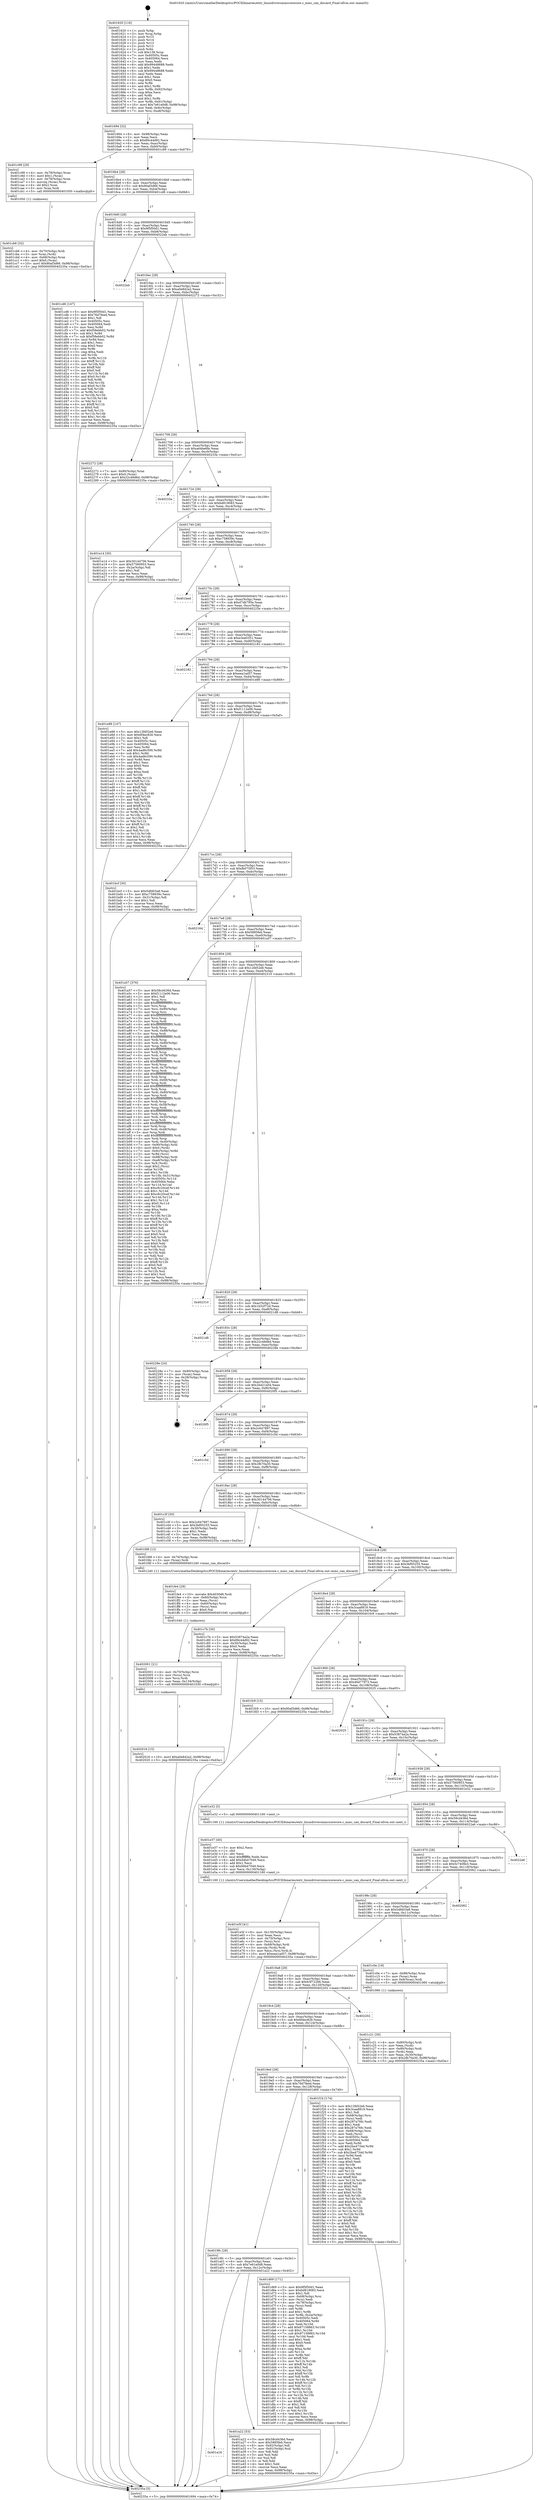 digraph "0x401620" {
  label = "0x401620 (/mnt/c/Users/mathe/Desktop/tcc/POCII/binaries/extr_linuxdriversmmccorecore.c_mmc_can_discard_Final-ollvm.out::main(0))"
  labelloc = "t"
  node[shape=record]

  Entry [label="",width=0.3,height=0.3,shape=circle,fillcolor=black,style=filled]
  "0x401694" [label="{
     0x401694 [32]\l
     | [instrs]\l
     &nbsp;&nbsp;0x401694 \<+6\>: mov -0x98(%rbp),%eax\l
     &nbsp;&nbsp;0x40169a \<+2\>: mov %eax,%ecx\l
     &nbsp;&nbsp;0x40169c \<+6\>: sub $0x89c44d92,%ecx\l
     &nbsp;&nbsp;0x4016a2 \<+6\>: mov %eax,-0xac(%rbp)\l
     &nbsp;&nbsp;0x4016a8 \<+6\>: mov %ecx,-0xb0(%rbp)\l
     &nbsp;&nbsp;0x4016ae \<+6\>: je 0000000000401c99 \<main+0x679\>\l
  }"]
  "0x401c99" [label="{
     0x401c99 [29]\l
     | [instrs]\l
     &nbsp;&nbsp;0x401c99 \<+4\>: mov -0x78(%rbp),%rax\l
     &nbsp;&nbsp;0x401c9d \<+6\>: movl $0x1,(%rax)\l
     &nbsp;&nbsp;0x401ca3 \<+4\>: mov -0x78(%rbp),%rax\l
     &nbsp;&nbsp;0x401ca7 \<+3\>: movslq (%rax),%rax\l
     &nbsp;&nbsp;0x401caa \<+4\>: shl $0x2,%rax\l
     &nbsp;&nbsp;0x401cae \<+3\>: mov %rax,%rdi\l
     &nbsp;&nbsp;0x401cb1 \<+5\>: call 0000000000401050 \<malloc@plt\>\l
     | [calls]\l
     &nbsp;&nbsp;0x401050 \{1\} (unknown)\l
  }"]
  "0x4016b4" [label="{
     0x4016b4 [28]\l
     | [instrs]\l
     &nbsp;&nbsp;0x4016b4 \<+5\>: jmp 00000000004016b9 \<main+0x99\>\l
     &nbsp;&nbsp;0x4016b9 \<+6\>: mov -0xac(%rbp),%eax\l
     &nbsp;&nbsp;0x4016bf \<+5\>: sub $0x90af3d66,%eax\l
     &nbsp;&nbsp;0x4016c4 \<+6\>: mov %eax,-0xb4(%rbp)\l
     &nbsp;&nbsp;0x4016ca \<+6\>: je 0000000000401cd6 \<main+0x6b6\>\l
  }"]
  Exit [label="",width=0.3,height=0.3,shape=circle,fillcolor=black,style=filled,peripheries=2]
  "0x401cd6" [label="{
     0x401cd6 [147]\l
     | [instrs]\l
     &nbsp;&nbsp;0x401cd6 \<+5\>: mov $0x9f5f50d1,%eax\l
     &nbsp;&nbsp;0x401cdb \<+5\>: mov $0x76d7feed,%ecx\l
     &nbsp;&nbsp;0x401ce0 \<+2\>: mov $0x1,%dl\l
     &nbsp;&nbsp;0x401ce2 \<+7\>: mov 0x40505c,%esi\l
     &nbsp;&nbsp;0x401ce9 \<+7\>: mov 0x405064,%edi\l
     &nbsp;&nbsp;0x401cf0 \<+3\>: mov %esi,%r8d\l
     &nbsp;&nbsp;0x401cf3 \<+7\>: add $0xf58ebb02,%r8d\l
     &nbsp;&nbsp;0x401cfa \<+4\>: sub $0x1,%r8d\l
     &nbsp;&nbsp;0x401cfe \<+7\>: sub $0xf58ebb02,%r8d\l
     &nbsp;&nbsp;0x401d05 \<+4\>: imul %r8d,%esi\l
     &nbsp;&nbsp;0x401d09 \<+3\>: and $0x1,%esi\l
     &nbsp;&nbsp;0x401d0c \<+3\>: cmp $0x0,%esi\l
     &nbsp;&nbsp;0x401d0f \<+4\>: sete %r9b\l
     &nbsp;&nbsp;0x401d13 \<+3\>: cmp $0xa,%edi\l
     &nbsp;&nbsp;0x401d16 \<+4\>: setl %r10b\l
     &nbsp;&nbsp;0x401d1a \<+3\>: mov %r9b,%r11b\l
     &nbsp;&nbsp;0x401d1d \<+4\>: xor $0xff,%r11b\l
     &nbsp;&nbsp;0x401d21 \<+3\>: mov %r10b,%bl\l
     &nbsp;&nbsp;0x401d24 \<+3\>: xor $0xff,%bl\l
     &nbsp;&nbsp;0x401d27 \<+3\>: xor $0x0,%dl\l
     &nbsp;&nbsp;0x401d2a \<+3\>: mov %r11b,%r14b\l
     &nbsp;&nbsp;0x401d2d \<+4\>: and $0x0,%r14b\l
     &nbsp;&nbsp;0x401d31 \<+3\>: and %dl,%r9b\l
     &nbsp;&nbsp;0x401d34 \<+3\>: mov %bl,%r15b\l
     &nbsp;&nbsp;0x401d37 \<+4\>: and $0x0,%r15b\l
     &nbsp;&nbsp;0x401d3b \<+3\>: and %dl,%r10b\l
     &nbsp;&nbsp;0x401d3e \<+3\>: or %r9b,%r14b\l
     &nbsp;&nbsp;0x401d41 \<+3\>: or %r10b,%r15b\l
     &nbsp;&nbsp;0x401d44 \<+3\>: xor %r15b,%r14b\l
     &nbsp;&nbsp;0x401d47 \<+3\>: or %bl,%r11b\l
     &nbsp;&nbsp;0x401d4a \<+4\>: xor $0xff,%r11b\l
     &nbsp;&nbsp;0x401d4e \<+3\>: or $0x0,%dl\l
     &nbsp;&nbsp;0x401d51 \<+3\>: and %dl,%r11b\l
     &nbsp;&nbsp;0x401d54 \<+3\>: or %r11b,%r14b\l
     &nbsp;&nbsp;0x401d57 \<+4\>: test $0x1,%r14b\l
     &nbsp;&nbsp;0x401d5b \<+3\>: cmovne %ecx,%eax\l
     &nbsp;&nbsp;0x401d5e \<+6\>: mov %eax,-0x98(%rbp)\l
     &nbsp;&nbsp;0x401d64 \<+5\>: jmp 000000000040235a \<main+0xd3a\>\l
  }"]
  "0x4016d0" [label="{
     0x4016d0 [28]\l
     | [instrs]\l
     &nbsp;&nbsp;0x4016d0 \<+5\>: jmp 00000000004016d5 \<main+0xb5\>\l
     &nbsp;&nbsp;0x4016d5 \<+6\>: mov -0xac(%rbp),%eax\l
     &nbsp;&nbsp;0x4016db \<+5\>: sub $0x9f5f50d1,%eax\l
     &nbsp;&nbsp;0x4016e0 \<+6\>: mov %eax,-0xb8(%rbp)\l
     &nbsp;&nbsp;0x4016e6 \<+6\>: je 00000000004022eb \<main+0xccb\>\l
  }"]
  "0x402016" [label="{
     0x402016 [15]\l
     | [instrs]\l
     &nbsp;&nbsp;0x402016 \<+10\>: movl $0xa0e842a2,-0x98(%rbp)\l
     &nbsp;&nbsp;0x402020 \<+5\>: jmp 000000000040235a \<main+0xd3a\>\l
  }"]
  "0x4022eb" [label="{
     0x4022eb\l
  }", style=dashed]
  "0x4016ec" [label="{
     0x4016ec [28]\l
     | [instrs]\l
     &nbsp;&nbsp;0x4016ec \<+5\>: jmp 00000000004016f1 \<main+0xd1\>\l
     &nbsp;&nbsp;0x4016f1 \<+6\>: mov -0xac(%rbp),%eax\l
     &nbsp;&nbsp;0x4016f7 \<+5\>: sub $0xa0e842a2,%eax\l
     &nbsp;&nbsp;0x4016fc \<+6\>: mov %eax,-0xbc(%rbp)\l
     &nbsp;&nbsp;0x401702 \<+6\>: je 0000000000402272 \<main+0xc52\>\l
  }"]
  "0x402001" [label="{
     0x402001 [21]\l
     | [instrs]\l
     &nbsp;&nbsp;0x402001 \<+4\>: mov -0x70(%rbp),%rcx\l
     &nbsp;&nbsp;0x402005 \<+3\>: mov (%rcx),%rcx\l
     &nbsp;&nbsp;0x402008 \<+3\>: mov %rcx,%rdi\l
     &nbsp;&nbsp;0x40200b \<+6\>: mov %eax,-0x134(%rbp)\l
     &nbsp;&nbsp;0x402011 \<+5\>: call 0000000000401030 \<free@plt\>\l
     | [calls]\l
     &nbsp;&nbsp;0x401030 \{1\} (unknown)\l
  }"]
  "0x402272" [label="{
     0x402272 [28]\l
     | [instrs]\l
     &nbsp;&nbsp;0x402272 \<+7\>: mov -0x90(%rbp),%rax\l
     &nbsp;&nbsp;0x402279 \<+6\>: movl $0x0,(%rax)\l
     &nbsp;&nbsp;0x40227f \<+10\>: movl $0x22c48d6d,-0x98(%rbp)\l
     &nbsp;&nbsp;0x402289 \<+5\>: jmp 000000000040235a \<main+0xd3a\>\l
  }"]
  "0x401708" [label="{
     0x401708 [28]\l
     | [instrs]\l
     &nbsp;&nbsp;0x401708 \<+5\>: jmp 000000000040170d \<main+0xed\>\l
     &nbsp;&nbsp;0x40170d \<+6\>: mov -0xac(%rbp),%eax\l
     &nbsp;&nbsp;0x401713 \<+5\>: sub $0xa64be6fe,%eax\l
     &nbsp;&nbsp;0x401718 \<+6\>: mov %eax,-0xc0(%rbp)\l
     &nbsp;&nbsp;0x40171e \<+6\>: je 000000000040233a \<main+0xd1a\>\l
  }"]
  "0x401fe4" [label="{
     0x401fe4 [29]\l
     | [instrs]\l
     &nbsp;&nbsp;0x401fe4 \<+10\>: movabs $0x4030d6,%rdi\l
     &nbsp;&nbsp;0x401fee \<+4\>: mov -0x60(%rbp),%rcx\l
     &nbsp;&nbsp;0x401ff2 \<+2\>: mov %eax,(%rcx)\l
     &nbsp;&nbsp;0x401ff4 \<+4\>: mov -0x60(%rbp),%rcx\l
     &nbsp;&nbsp;0x401ff8 \<+2\>: mov (%rcx),%esi\l
     &nbsp;&nbsp;0x401ffa \<+2\>: mov $0x0,%al\l
     &nbsp;&nbsp;0x401ffc \<+5\>: call 0000000000401040 \<printf@plt\>\l
     | [calls]\l
     &nbsp;&nbsp;0x401040 \{1\} (unknown)\l
  }"]
  "0x40233a" [label="{
     0x40233a\l
  }", style=dashed]
  "0x401724" [label="{
     0x401724 [28]\l
     | [instrs]\l
     &nbsp;&nbsp;0x401724 \<+5\>: jmp 0000000000401729 \<main+0x109\>\l
     &nbsp;&nbsp;0x401729 \<+6\>: mov -0xac(%rbp),%eax\l
     &nbsp;&nbsp;0x40172f \<+5\>: sub $0xbd819083,%eax\l
     &nbsp;&nbsp;0x401734 \<+6\>: mov %eax,-0xc4(%rbp)\l
     &nbsp;&nbsp;0x40173a \<+6\>: je 0000000000401e14 \<main+0x7f4\>\l
  }"]
  "0x401e5f" [label="{
     0x401e5f [41]\l
     | [instrs]\l
     &nbsp;&nbsp;0x401e5f \<+6\>: mov -0x130(%rbp),%ecx\l
     &nbsp;&nbsp;0x401e65 \<+3\>: imul %eax,%ecx\l
     &nbsp;&nbsp;0x401e68 \<+4\>: mov -0x70(%rbp),%rsi\l
     &nbsp;&nbsp;0x401e6c \<+3\>: mov (%rsi),%rsi\l
     &nbsp;&nbsp;0x401e6f \<+4\>: mov -0x68(%rbp),%rdi\l
     &nbsp;&nbsp;0x401e73 \<+3\>: movslq (%rdi),%rdi\l
     &nbsp;&nbsp;0x401e76 \<+3\>: mov %ecx,(%rsi,%rdi,4)\l
     &nbsp;&nbsp;0x401e79 \<+10\>: movl $0xeea1ad57,-0x98(%rbp)\l
     &nbsp;&nbsp;0x401e83 \<+5\>: jmp 000000000040235a \<main+0xd3a\>\l
  }"]
  "0x401e14" [label="{
     0x401e14 [30]\l
     | [instrs]\l
     &nbsp;&nbsp;0x401e14 \<+5\>: mov $0x30144706,%eax\l
     &nbsp;&nbsp;0x401e19 \<+5\>: mov $0x57560953,%ecx\l
     &nbsp;&nbsp;0x401e1e \<+3\>: mov -0x2a(%rbp),%dl\l
     &nbsp;&nbsp;0x401e21 \<+3\>: test $0x1,%dl\l
     &nbsp;&nbsp;0x401e24 \<+3\>: cmovne %ecx,%eax\l
     &nbsp;&nbsp;0x401e27 \<+6\>: mov %eax,-0x98(%rbp)\l
     &nbsp;&nbsp;0x401e2d \<+5\>: jmp 000000000040235a \<main+0xd3a\>\l
  }"]
  "0x401740" [label="{
     0x401740 [28]\l
     | [instrs]\l
     &nbsp;&nbsp;0x401740 \<+5\>: jmp 0000000000401745 \<main+0x125\>\l
     &nbsp;&nbsp;0x401745 \<+6\>: mov -0xac(%rbp),%eax\l
     &nbsp;&nbsp;0x40174b \<+5\>: sub $0xc758939c,%eax\l
     &nbsp;&nbsp;0x401750 \<+6\>: mov %eax,-0xc8(%rbp)\l
     &nbsp;&nbsp;0x401756 \<+6\>: je 0000000000401bed \<main+0x5cd\>\l
  }"]
  "0x401e37" [label="{
     0x401e37 [40]\l
     | [instrs]\l
     &nbsp;&nbsp;0x401e37 \<+5\>: mov $0x2,%ecx\l
     &nbsp;&nbsp;0x401e3c \<+1\>: cltd\l
     &nbsp;&nbsp;0x401e3d \<+2\>: idiv %ecx\l
     &nbsp;&nbsp;0x401e3f \<+6\>: imul $0xfffffffe,%edx,%ecx\l
     &nbsp;&nbsp;0x401e45 \<+6\>: add $0x94b47049,%ecx\l
     &nbsp;&nbsp;0x401e4b \<+3\>: add $0x1,%ecx\l
     &nbsp;&nbsp;0x401e4e \<+6\>: sub $0x94b47049,%ecx\l
     &nbsp;&nbsp;0x401e54 \<+6\>: mov %ecx,-0x130(%rbp)\l
     &nbsp;&nbsp;0x401e5a \<+5\>: call 0000000000401160 \<next_i\>\l
     | [calls]\l
     &nbsp;&nbsp;0x401160 \{1\} (/mnt/c/Users/mathe/Desktop/tcc/POCII/binaries/extr_linuxdriversmmccorecore.c_mmc_can_discard_Final-ollvm.out::next_i)\l
  }"]
  "0x401bed" [label="{
     0x401bed\l
  }", style=dashed]
  "0x40175c" [label="{
     0x40175c [28]\l
     | [instrs]\l
     &nbsp;&nbsp;0x40175c \<+5\>: jmp 0000000000401761 \<main+0x141\>\l
     &nbsp;&nbsp;0x401761 \<+6\>: mov -0xac(%rbp),%eax\l
     &nbsp;&nbsp;0x401767 \<+5\>: sub $0xd7db795e,%eax\l
     &nbsp;&nbsp;0x40176c \<+6\>: mov %eax,-0xcc(%rbp)\l
     &nbsp;&nbsp;0x401772 \<+6\>: je 000000000040225e \<main+0xc3e\>\l
  }"]
  "0x401cb6" [label="{
     0x401cb6 [32]\l
     | [instrs]\l
     &nbsp;&nbsp;0x401cb6 \<+4\>: mov -0x70(%rbp),%rdi\l
     &nbsp;&nbsp;0x401cba \<+3\>: mov %rax,(%rdi)\l
     &nbsp;&nbsp;0x401cbd \<+4\>: mov -0x68(%rbp),%rax\l
     &nbsp;&nbsp;0x401cc1 \<+6\>: movl $0x0,(%rax)\l
     &nbsp;&nbsp;0x401cc7 \<+10\>: movl $0x90af3d66,-0x98(%rbp)\l
     &nbsp;&nbsp;0x401cd1 \<+5\>: jmp 000000000040235a \<main+0xd3a\>\l
  }"]
  "0x40225e" [label="{
     0x40225e\l
  }", style=dashed]
  "0x401778" [label="{
     0x401778 [28]\l
     | [instrs]\l
     &nbsp;&nbsp;0x401778 \<+5\>: jmp 000000000040177d \<main+0x15d\>\l
     &nbsp;&nbsp;0x40177d \<+6\>: mov -0xac(%rbp),%eax\l
     &nbsp;&nbsp;0x401783 \<+5\>: sub $0xe3ee0351,%eax\l
     &nbsp;&nbsp;0x401788 \<+6\>: mov %eax,-0xd0(%rbp)\l
     &nbsp;&nbsp;0x40178e \<+6\>: je 0000000000402182 \<main+0xb62\>\l
  }"]
  "0x401c21" [label="{
     0x401c21 [30]\l
     | [instrs]\l
     &nbsp;&nbsp;0x401c21 \<+4\>: mov -0x80(%rbp),%rdi\l
     &nbsp;&nbsp;0x401c25 \<+2\>: mov %eax,(%rdi)\l
     &nbsp;&nbsp;0x401c27 \<+4\>: mov -0x80(%rbp),%rdi\l
     &nbsp;&nbsp;0x401c2b \<+2\>: mov (%rdi),%eax\l
     &nbsp;&nbsp;0x401c2d \<+3\>: mov %eax,-0x30(%rbp)\l
     &nbsp;&nbsp;0x401c30 \<+10\>: movl $0x2fb70a30,-0x98(%rbp)\l
     &nbsp;&nbsp;0x401c3a \<+5\>: jmp 000000000040235a \<main+0xd3a\>\l
  }"]
  "0x402182" [label="{
     0x402182\l
  }", style=dashed]
  "0x401794" [label="{
     0x401794 [28]\l
     | [instrs]\l
     &nbsp;&nbsp;0x401794 \<+5\>: jmp 0000000000401799 \<main+0x179\>\l
     &nbsp;&nbsp;0x401799 \<+6\>: mov -0xac(%rbp),%eax\l
     &nbsp;&nbsp;0x40179f \<+5\>: sub $0xeea1ad57,%eax\l
     &nbsp;&nbsp;0x4017a4 \<+6\>: mov %eax,-0xd4(%rbp)\l
     &nbsp;&nbsp;0x4017aa \<+6\>: je 0000000000401e88 \<main+0x868\>\l
  }"]
  "0x401620" [label="{
     0x401620 [116]\l
     | [instrs]\l
     &nbsp;&nbsp;0x401620 \<+1\>: push %rbp\l
     &nbsp;&nbsp;0x401621 \<+3\>: mov %rsp,%rbp\l
     &nbsp;&nbsp;0x401624 \<+2\>: push %r15\l
     &nbsp;&nbsp;0x401626 \<+2\>: push %r14\l
     &nbsp;&nbsp;0x401628 \<+2\>: push %r13\l
     &nbsp;&nbsp;0x40162a \<+2\>: push %r12\l
     &nbsp;&nbsp;0x40162c \<+1\>: push %rbx\l
     &nbsp;&nbsp;0x40162d \<+7\>: sub $0x138,%rsp\l
     &nbsp;&nbsp;0x401634 \<+7\>: mov 0x40505c,%eax\l
     &nbsp;&nbsp;0x40163b \<+7\>: mov 0x405064,%ecx\l
     &nbsp;&nbsp;0x401642 \<+2\>: mov %eax,%edx\l
     &nbsp;&nbsp;0x401644 \<+6\>: add $0x99448688,%edx\l
     &nbsp;&nbsp;0x40164a \<+3\>: sub $0x1,%edx\l
     &nbsp;&nbsp;0x40164d \<+6\>: sub $0x99448688,%edx\l
     &nbsp;&nbsp;0x401653 \<+3\>: imul %edx,%eax\l
     &nbsp;&nbsp;0x401656 \<+3\>: and $0x1,%eax\l
     &nbsp;&nbsp;0x401659 \<+3\>: cmp $0x0,%eax\l
     &nbsp;&nbsp;0x40165c \<+4\>: sete %r8b\l
     &nbsp;&nbsp;0x401660 \<+4\>: and $0x1,%r8b\l
     &nbsp;&nbsp;0x401664 \<+7\>: mov %r8b,-0x92(%rbp)\l
     &nbsp;&nbsp;0x40166b \<+3\>: cmp $0xa,%ecx\l
     &nbsp;&nbsp;0x40166e \<+4\>: setl %r8b\l
     &nbsp;&nbsp;0x401672 \<+4\>: and $0x1,%r8b\l
     &nbsp;&nbsp;0x401676 \<+7\>: mov %r8b,-0x91(%rbp)\l
     &nbsp;&nbsp;0x40167d \<+10\>: movl $0x7e61e0d8,-0x98(%rbp)\l
     &nbsp;&nbsp;0x401687 \<+6\>: mov %edi,-0x9c(%rbp)\l
     &nbsp;&nbsp;0x40168d \<+7\>: mov %rsi,-0xa8(%rbp)\l
  }"]
  "0x401e88" [label="{
     0x401e88 [147]\l
     | [instrs]\l
     &nbsp;&nbsp;0x401e88 \<+5\>: mov $0x12fd52e6,%eax\l
     &nbsp;&nbsp;0x401e8d \<+5\>: mov $0x6f4ec826,%ecx\l
     &nbsp;&nbsp;0x401e92 \<+2\>: mov $0x1,%dl\l
     &nbsp;&nbsp;0x401e94 \<+7\>: mov 0x40505c,%esi\l
     &nbsp;&nbsp;0x401e9b \<+7\>: mov 0x405064,%edi\l
     &nbsp;&nbsp;0x401ea2 \<+3\>: mov %esi,%r8d\l
     &nbsp;&nbsp;0x401ea5 \<+7\>: add $0x4ad6c590,%r8d\l
     &nbsp;&nbsp;0x401eac \<+4\>: sub $0x1,%r8d\l
     &nbsp;&nbsp;0x401eb0 \<+7\>: sub $0x4ad6c590,%r8d\l
     &nbsp;&nbsp;0x401eb7 \<+4\>: imul %r8d,%esi\l
     &nbsp;&nbsp;0x401ebb \<+3\>: and $0x1,%esi\l
     &nbsp;&nbsp;0x401ebe \<+3\>: cmp $0x0,%esi\l
     &nbsp;&nbsp;0x401ec1 \<+4\>: sete %r9b\l
     &nbsp;&nbsp;0x401ec5 \<+3\>: cmp $0xa,%edi\l
     &nbsp;&nbsp;0x401ec8 \<+4\>: setl %r10b\l
     &nbsp;&nbsp;0x401ecc \<+3\>: mov %r9b,%r11b\l
     &nbsp;&nbsp;0x401ecf \<+4\>: xor $0xff,%r11b\l
     &nbsp;&nbsp;0x401ed3 \<+3\>: mov %r10b,%bl\l
     &nbsp;&nbsp;0x401ed6 \<+3\>: xor $0xff,%bl\l
     &nbsp;&nbsp;0x401ed9 \<+3\>: xor $0x1,%dl\l
     &nbsp;&nbsp;0x401edc \<+3\>: mov %r11b,%r14b\l
     &nbsp;&nbsp;0x401edf \<+4\>: and $0xff,%r14b\l
     &nbsp;&nbsp;0x401ee3 \<+3\>: and %dl,%r9b\l
     &nbsp;&nbsp;0x401ee6 \<+3\>: mov %bl,%r15b\l
     &nbsp;&nbsp;0x401ee9 \<+4\>: and $0xff,%r15b\l
     &nbsp;&nbsp;0x401eed \<+3\>: and %dl,%r10b\l
     &nbsp;&nbsp;0x401ef0 \<+3\>: or %r9b,%r14b\l
     &nbsp;&nbsp;0x401ef3 \<+3\>: or %r10b,%r15b\l
     &nbsp;&nbsp;0x401ef6 \<+3\>: xor %r15b,%r14b\l
     &nbsp;&nbsp;0x401ef9 \<+3\>: or %bl,%r11b\l
     &nbsp;&nbsp;0x401efc \<+4\>: xor $0xff,%r11b\l
     &nbsp;&nbsp;0x401f00 \<+3\>: or $0x1,%dl\l
     &nbsp;&nbsp;0x401f03 \<+3\>: and %dl,%r11b\l
     &nbsp;&nbsp;0x401f06 \<+3\>: or %r11b,%r14b\l
     &nbsp;&nbsp;0x401f09 \<+4\>: test $0x1,%r14b\l
     &nbsp;&nbsp;0x401f0d \<+3\>: cmovne %ecx,%eax\l
     &nbsp;&nbsp;0x401f10 \<+6\>: mov %eax,-0x98(%rbp)\l
     &nbsp;&nbsp;0x401f16 \<+5\>: jmp 000000000040235a \<main+0xd3a\>\l
  }"]
  "0x4017b0" [label="{
     0x4017b0 [28]\l
     | [instrs]\l
     &nbsp;&nbsp;0x4017b0 \<+5\>: jmp 00000000004017b5 \<main+0x195\>\l
     &nbsp;&nbsp;0x4017b5 \<+6\>: mov -0xac(%rbp),%eax\l
     &nbsp;&nbsp;0x4017bb \<+5\>: sub $0xf1112e06,%eax\l
     &nbsp;&nbsp;0x4017c0 \<+6\>: mov %eax,-0xd8(%rbp)\l
     &nbsp;&nbsp;0x4017c6 \<+6\>: je 0000000000401bcf \<main+0x5af\>\l
  }"]
  "0x40235a" [label="{
     0x40235a [5]\l
     | [instrs]\l
     &nbsp;&nbsp;0x40235a \<+5\>: jmp 0000000000401694 \<main+0x74\>\l
  }"]
  "0x401bcf" [label="{
     0x401bcf [30]\l
     | [instrs]\l
     &nbsp;&nbsp;0x401bcf \<+5\>: mov $0x5dfd03a8,%eax\l
     &nbsp;&nbsp;0x401bd4 \<+5\>: mov $0xc758939c,%ecx\l
     &nbsp;&nbsp;0x401bd9 \<+3\>: mov -0x31(%rbp),%dl\l
     &nbsp;&nbsp;0x401bdc \<+3\>: test $0x1,%dl\l
     &nbsp;&nbsp;0x401bdf \<+3\>: cmovne %ecx,%eax\l
     &nbsp;&nbsp;0x401be2 \<+6\>: mov %eax,-0x98(%rbp)\l
     &nbsp;&nbsp;0x401be8 \<+5\>: jmp 000000000040235a \<main+0xd3a\>\l
  }"]
  "0x4017cc" [label="{
     0x4017cc [28]\l
     | [instrs]\l
     &nbsp;&nbsp;0x4017cc \<+5\>: jmp 00000000004017d1 \<main+0x1b1\>\l
     &nbsp;&nbsp;0x4017d1 \<+6\>: mov -0xac(%rbp),%eax\l
     &nbsp;&nbsp;0x4017d7 \<+5\>: sub $0xfb075f53,%eax\l
     &nbsp;&nbsp;0x4017dc \<+6\>: mov %eax,-0xdc(%rbp)\l
     &nbsp;&nbsp;0x4017e2 \<+6\>: je 0000000000402164 \<main+0xb44\>\l
  }"]
  "0x401a18" [label="{
     0x401a18\l
  }", style=dashed]
  "0x402164" [label="{
     0x402164\l
  }", style=dashed]
  "0x4017e8" [label="{
     0x4017e8 [28]\l
     | [instrs]\l
     &nbsp;&nbsp;0x4017e8 \<+5\>: jmp 00000000004017ed \<main+0x1cd\>\l
     &nbsp;&nbsp;0x4017ed \<+6\>: mov -0xac(%rbp),%eax\l
     &nbsp;&nbsp;0x4017f3 \<+5\>: sub $0x5885feb,%eax\l
     &nbsp;&nbsp;0x4017f8 \<+6\>: mov %eax,-0xe0(%rbp)\l
     &nbsp;&nbsp;0x4017fe \<+6\>: je 0000000000401a57 \<main+0x437\>\l
  }"]
  "0x401a22" [label="{
     0x401a22 [53]\l
     | [instrs]\l
     &nbsp;&nbsp;0x401a22 \<+5\>: mov $0x58cd436d,%eax\l
     &nbsp;&nbsp;0x401a27 \<+5\>: mov $0x5885feb,%ecx\l
     &nbsp;&nbsp;0x401a2c \<+6\>: mov -0x92(%rbp),%dl\l
     &nbsp;&nbsp;0x401a32 \<+7\>: mov -0x91(%rbp),%sil\l
     &nbsp;&nbsp;0x401a39 \<+3\>: mov %dl,%dil\l
     &nbsp;&nbsp;0x401a3c \<+3\>: and %sil,%dil\l
     &nbsp;&nbsp;0x401a3f \<+3\>: xor %sil,%dl\l
     &nbsp;&nbsp;0x401a42 \<+3\>: or %dl,%dil\l
     &nbsp;&nbsp;0x401a45 \<+4\>: test $0x1,%dil\l
     &nbsp;&nbsp;0x401a49 \<+3\>: cmovne %ecx,%eax\l
     &nbsp;&nbsp;0x401a4c \<+6\>: mov %eax,-0x98(%rbp)\l
     &nbsp;&nbsp;0x401a52 \<+5\>: jmp 000000000040235a \<main+0xd3a\>\l
  }"]
  "0x401a57" [label="{
     0x401a57 [376]\l
     | [instrs]\l
     &nbsp;&nbsp;0x401a57 \<+5\>: mov $0x58cd436d,%eax\l
     &nbsp;&nbsp;0x401a5c \<+5\>: mov $0xf1112e06,%ecx\l
     &nbsp;&nbsp;0x401a61 \<+2\>: mov $0x1,%dl\l
     &nbsp;&nbsp;0x401a63 \<+3\>: mov %rsp,%rsi\l
     &nbsp;&nbsp;0x401a66 \<+4\>: add $0xfffffffffffffff0,%rsi\l
     &nbsp;&nbsp;0x401a6a \<+3\>: mov %rsi,%rsp\l
     &nbsp;&nbsp;0x401a6d \<+7\>: mov %rsi,-0x90(%rbp)\l
     &nbsp;&nbsp;0x401a74 \<+3\>: mov %rsp,%rsi\l
     &nbsp;&nbsp;0x401a77 \<+4\>: add $0xfffffffffffffff0,%rsi\l
     &nbsp;&nbsp;0x401a7b \<+3\>: mov %rsi,%rsp\l
     &nbsp;&nbsp;0x401a7e \<+3\>: mov %rsp,%rdi\l
     &nbsp;&nbsp;0x401a81 \<+4\>: add $0xfffffffffffffff0,%rdi\l
     &nbsp;&nbsp;0x401a85 \<+3\>: mov %rdi,%rsp\l
     &nbsp;&nbsp;0x401a88 \<+7\>: mov %rdi,-0x88(%rbp)\l
     &nbsp;&nbsp;0x401a8f \<+3\>: mov %rsp,%rdi\l
     &nbsp;&nbsp;0x401a92 \<+4\>: add $0xfffffffffffffff0,%rdi\l
     &nbsp;&nbsp;0x401a96 \<+3\>: mov %rdi,%rsp\l
     &nbsp;&nbsp;0x401a99 \<+4\>: mov %rdi,-0x80(%rbp)\l
     &nbsp;&nbsp;0x401a9d \<+3\>: mov %rsp,%rdi\l
     &nbsp;&nbsp;0x401aa0 \<+4\>: add $0xfffffffffffffff0,%rdi\l
     &nbsp;&nbsp;0x401aa4 \<+3\>: mov %rdi,%rsp\l
     &nbsp;&nbsp;0x401aa7 \<+4\>: mov %rdi,-0x78(%rbp)\l
     &nbsp;&nbsp;0x401aab \<+3\>: mov %rsp,%rdi\l
     &nbsp;&nbsp;0x401aae \<+4\>: add $0xfffffffffffffff0,%rdi\l
     &nbsp;&nbsp;0x401ab2 \<+3\>: mov %rdi,%rsp\l
     &nbsp;&nbsp;0x401ab5 \<+4\>: mov %rdi,-0x70(%rbp)\l
     &nbsp;&nbsp;0x401ab9 \<+3\>: mov %rsp,%rdi\l
     &nbsp;&nbsp;0x401abc \<+4\>: add $0xfffffffffffffff0,%rdi\l
     &nbsp;&nbsp;0x401ac0 \<+3\>: mov %rdi,%rsp\l
     &nbsp;&nbsp;0x401ac3 \<+4\>: mov %rdi,-0x68(%rbp)\l
     &nbsp;&nbsp;0x401ac7 \<+3\>: mov %rsp,%rdi\l
     &nbsp;&nbsp;0x401aca \<+4\>: add $0xfffffffffffffff0,%rdi\l
     &nbsp;&nbsp;0x401ace \<+3\>: mov %rdi,%rsp\l
     &nbsp;&nbsp;0x401ad1 \<+4\>: mov %rdi,-0x60(%rbp)\l
     &nbsp;&nbsp;0x401ad5 \<+3\>: mov %rsp,%rdi\l
     &nbsp;&nbsp;0x401ad8 \<+4\>: add $0xfffffffffffffff0,%rdi\l
     &nbsp;&nbsp;0x401adc \<+3\>: mov %rdi,%rsp\l
     &nbsp;&nbsp;0x401adf \<+4\>: mov %rdi,-0x58(%rbp)\l
     &nbsp;&nbsp;0x401ae3 \<+3\>: mov %rsp,%rdi\l
     &nbsp;&nbsp;0x401ae6 \<+4\>: add $0xfffffffffffffff0,%rdi\l
     &nbsp;&nbsp;0x401aea \<+3\>: mov %rdi,%rsp\l
     &nbsp;&nbsp;0x401aed \<+4\>: mov %rdi,-0x50(%rbp)\l
     &nbsp;&nbsp;0x401af1 \<+3\>: mov %rsp,%rdi\l
     &nbsp;&nbsp;0x401af4 \<+4\>: add $0xfffffffffffffff0,%rdi\l
     &nbsp;&nbsp;0x401af8 \<+3\>: mov %rdi,%rsp\l
     &nbsp;&nbsp;0x401afb \<+4\>: mov %rdi,-0x48(%rbp)\l
     &nbsp;&nbsp;0x401aff \<+3\>: mov %rsp,%rdi\l
     &nbsp;&nbsp;0x401b02 \<+4\>: add $0xfffffffffffffff0,%rdi\l
     &nbsp;&nbsp;0x401b06 \<+3\>: mov %rdi,%rsp\l
     &nbsp;&nbsp;0x401b09 \<+4\>: mov %rdi,-0x40(%rbp)\l
     &nbsp;&nbsp;0x401b0d \<+7\>: mov -0x90(%rbp),%rdi\l
     &nbsp;&nbsp;0x401b14 \<+6\>: movl $0x0,(%rdi)\l
     &nbsp;&nbsp;0x401b1a \<+7\>: mov -0x9c(%rbp),%r8d\l
     &nbsp;&nbsp;0x401b21 \<+3\>: mov %r8d,(%rsi)\l
     &nbsp;&nbsp;0x401b24 \<+7\>: mov -0x88(%rbp),%rdi\l
     &nbsp;&nbsp;0x401b2b \<+7\>: mov -0xa8(%rbp),%r9\l
     &nbsp;&nbsp;0x401b32 \<+3\>: mov %r9,(%rdi)\l
     &nbsp;&nbsp;0x401b35 \<+3\>: cmpl $0x2,(%rsi)\l
     &nbsp;&nbsp;0x401b38 \<+4\>: setne %r10b\l
     &nbsp;&nbsp;0x401b3c \<+4\>: and $0x1,%r10b\l
     &nbsp;&nbsp;0x401b40 \<+4\>: mov %r10b,-0x31(%rbp)\l
     &nbsp;&nbsp;0x401b44 \<+8\>: mov 0x40505c,%r11d\l
     &nbsp;&nbsp;0x401b4c \<+7\>: mov 0x405064,%ebx\l
     &nbsp;&nbsp;0x401b53 \<+3\>: mov %r11d,%r14d\l
     &nbsp;&nbsp;0x401b56 \<+7\>: sub $0xc6c20cef,%r14d\l
     &nbsp;&nbsp;0x401b5d \<+4\>: sub $0x1,%r14d\l
     &nbsp;&nbsp;0x401b61 \<+7\>: add $0xc6c20cef,%r14d\l
     &nbsp;&nbsp;0x401b68 \<+4\>: imul %r14d,%r11d\l
     &nbsp;&nbsp;0x401b6c \<+4\>: and $0x1,%r11d\l
     &nbsp;&nbsp;0x401b70 \<+4\>: cmp $0x0,%r11d\l
     &nbsp;&nbsp;0x401b74 \<+4\>: sete %r10b\l
     &nbsp;&nbsp;0x401b78 \<+3\>: cmp $0xa,%ebx\l
     &nbsp;&nbsp;0x401b7b \<+4\>: setl %r15b\l
     &nbsp;&nbsp;0x401b7f \<+3\>: mov %r10b,%r12b\l
     &nbsp;&nbsp;0x401b82 \<+4\>: xor $0xff,%r12b\l
     &nbsp;&nbsp;0x401b86 \<+3\>: mov %r15b,%r13b\l
     &nbsp;&nbsp;0x401b89 \<+4\>: xor $0xff,%r13b\l
     &nbsp;&nbsp;0x401b8d \<+3\>: xor $0x0,%dl\l
     &nbsp;&nbsp;0x401b90 \<+3\>: mov %r12b,%sil\l
     &nbsp;&nbsp;0x401b93 \<+4\>: and $0x0,%sil\l
     &nbsp;&nbsp;0x401b97 \<+3\>: and %dl,%r10b\l
     &nbsp;&nbsp;0x401b9a \<+3\>: mov %r13b,%dil\l
     &nbsp;&nbsp;0x401b9d \<+4\>: and $0x0,%dil\l
     &nbsp;&nbsp;0x401ba1 \<+3\>: and %dl,%r15b\l
     &nbsp;&nbsp;0x401ba4 \<+3\>: or %r10b,%sil\l
     &nbsp;&nbsp;0x401ba7 \<+3\>: or %r15b,%dil\l
     &nbsp;&nbsp;0x401baa \<+3\>: xor %dil,%sil\l
     &nbsp;&nbsp;0x401bad \<+3\>: or %r13b,%r12b\l
     &nbsp;&nbsp;0x401bb0 \<+4\>: xor $0xff,%r12b\l
     &nbsp;&nbsp;0x401bb4 \<+3\>: or $0x0,%dl\l
     &nbsp;&nbsp;0x401bb7 \<+3\>: and %dl,%r12b\l
     &nbsp;&nbsp;0x401bba \<+3\>: or %r12b,%sil\l
     &nbsp;&nbsp;0x401bbd \<+4\>: test $0x1,%sil\l
     &nbsp;&nbsp;0x401bc1 \<+3\>: cmovne %ecx,%eax\l
     &nbsp;&nbsp;0x401bc4 \<+6\>: mov %eax,-0x98(%rbp)\l
     &nbsp;&nbsp;0x401bca \<+5\>: jmp 000000000040235a \<main+0xd3a\>\l
  }"]
  "0x401804" [label="{
     0x401804 [28]\l
     | [instrs]\l
     &nbsp;&nbsp;0x401804 \<+5\>: jmp 0000000000401809 \<main+0x1e9\>\l
     &nbsp;&nbsp;0x401809 \<+6\>: mov -0xac(%rbp),%eax\l
     &nbsp;&nbsp;0x40180f \<+5\>: sub $0x12fd52e6,%eax\l
     &nbsp;&nbsp;0x401814 \<+6\>: mov %eax,-0xe4(%rbp)\l
     &nbsp;&nbsp;0x40181a \<+6\>: je 0000000000402310 \<main+0xcf0\>\l
  }"]
  "0x4019fc" [label="{
     0x4019fc [28]\l
     | [instrs]\l
     &nbsp;&nbsp;0x4019fc \<+5\>: jmp 0000000000401a01 \<main+0x3e1\>\l
     &nbsp;&nbsp;0x401a01 \<+6\>: mov -0xac(%rbp),%eax\l
     &nbsp;&nbsp;0x401a07 \<+5\>: sub $0x7e61e0d8,%eax\l
     &nbsp;&nbsp;0x401a0c \<+6\>: mov %eax,-0x12c(%rbp)\l
     &nbsp;&nbsp;0x401a12 \<+6\>: je 0000000000401a22 \<main+0x402\>\l
  }"]
  "0x402310" [label="{
     0x402310\l
  }", style=dashed]
  "0x401820" [label="{
     0x401820 [28]\l
     | [instrs]\l
     &nbsp;&nbsp;0x401820 \<+5\>: jmp 0000000000401825 \<main+0x205\>\l
     &nbsp;&nbsp;0x401825 \<+6\>: mov -0xac(%rbp),%eax\l
     &nbsp;&nbsp;0x40182b \<+5\>: sub $0x1b52f72d,%eax\l
     &nbsp;&nbsp;0x401830 \<+6\>: mov %eax,-0xe8(%rbp)\l
     &nbsp;&nbsp;0x401836 \<+6\>: je 00000000004021d8 \<main+0xbb8\>\l
  }"]
  "0x401d69" [label="{
     0x401d69 [171]\l
     | [instrs]\l
     &nbsp;&nbsp;0x401d69 \<+5\>: mov $0x9f5f50d1,%eax\l
     &nbsp;&nbsp;0x401d6e \<+5\>: mov $0xbd819083,%ecx\l
     &nbsp;&nbsp;0x401d73 \<+2\>: mov $0x1,%dl\l
     &nbsp;&nbsp;0x401d75 \<+4\>: mov -0x68(%rbp),%rsi\l
     &nbsp;&nbsp;0x401d79 \<+2\>: mov (%rsi),%edi\l
     &nbsp;&nbsp;0x401d7b \<+4\>: mov -0x78(%rbp),%rsi\l
     &nbsp;&nbsp;0x401d7f \<+2\>: cmp (%rsi),%edi\l
     &nbsp;&nbsp;0x401d81 \<+4\>: setl %r8b\l
     &nbsp;&nbsp;0x401d85 \<+4\>: and $0x1,%r8b\l
     &nbsp;&nbsp;0x401d89 \<+4\>: mov %r8b,-0x2a(%rbp)\l
     &nbsp;&nbsp;0x401d8d \<+7\>: mov 0x40505c,%edi\l
     &nbsp;&nbsp;0x401d94 \<+8\>: mov 0x405064,%r9d\l
     &nbsp;&nbsp;0x401d9c \<+3\>: mov %edi,%r10d\l
     &nbsp;&nbsp;0x401d9f \<+7\>: add $0x87158863,%r10d\l
     &nbsp;&nbsp;0x401da6 \<+4\>: sub $0x1,%r10d\l
     &nbsp;&nbsp;0x401daa \<+7\>: sub $0x87158863,%r10d\l
     &nbsp;&nbsp;0x401db1 \<+4\>: imul %r10d,%edi\l
     &nbsp;&nbsp;0x401db5 \<+3\>: and $0x1,%edi\l
     &nbsp;&nbsp;0x401db8 \<+3\>: cmp $0x0,%edi\l
     &nbsp;&nbsp;0x401dbb \<+4\>: sete %r8b\l
     &nbsp;&nbsp;0x401dbf \<+4\>: cmp $0xa,%r9d\l
     &nbsp;&nbsp;0x401dc3 \<+4\>: setl %r11b\l
     &nbsp;&nbsp;0x401dc7 \<+3\>: mov %r8b,%bl\l
     &nbsp;&nbsp;0x401dca \<+3\>: xor $0xff,%bl\l
     &nbsp;&nbsp;0x401dcd \<+3\>: mov %r11b,%r14b\l
     &nbsp;&nbsp;0x401dd0 \<+4\>: xor $0xff,%r14b\l
     &nbsp;&nbsp;0x401dd4 \<+3\>: xor $0x1,%dl\l
     &nbsp;&nbsp;0x401dd7 \<+3\>: mov %bl,%r15b\l
     &nbsp;&nbsp;0x401dda \<+4\>: and $0xff,%r15b\l
     &nbsp;&nbsp;0x401dde \<+3\>: and %dl,%r8b\l
     &nbsp;&nbsp;0x401de1 \<+3\>: mov %r14b,%r12b\l
     &nbsp;&nbsp;0x401de4 \<+4\>: and $0xff,%r12b\l
     &nbsp;&nbsp;0x401de8 \<+3\>: and %dl,%r11b\l
     &nbsp;&nbsp;0x401deb \<+3\>: or %r8b,%r15b\l
     &nbsp;&nbsp;0x401dee \<+3\>: or %r11b,%r12b\l
     &nbsp;&nbsp;0x401df1 \<+3\>: xor %r12b,%r15b\l
     &nbsp;&nbsp;0x401df4 \<+3\>: or %r14b,%bl\l
     &nbsp;&nbsp;0x401df7 \<+3\>: xor $0xff,%bl\l
     &nbsp;&nbsp;0x401dfa \<+3\>: or $0x1,%dl\l
     &nbsp;&nbsp;0x401dfd \<+2\>: and %dl,%bl\l
     &nbsp;&nbsp;0x401dff \<+3\>: or %bl,%r15b\l
     &nbsp;&nbsp;0x401e02 \<+4\>: test $0x1,%r15b\l
     &nbsp;&nbsp;0x401e06 \<+3\>: cmovne %ecx,%eax\l
     &nbsp;&nbsp;0x401e09 \<+6\>: mov %eax,-0x98(%rbp)\l
     &nbsp;&nbsp;0x401e0f \<+5\>: jmp 000000000040235a \<main+0xd3a\>\l
  }"]
  "0x4021d8" [label="{
     0x4021d8\l
  }", style=dashed]
  "0x40183c" [label="{
     0x40183c [28]\l
     | [instrs]\l
     &nbsp;&nbsp;0x40183c \<+5\>: jmp 0000000000401841 \<main+0x221\>\l
     &nbsp;&nbsp;0x401841 \<+6\>: mov -0xac(%rbp),%eax\l
     &nbsp;&nbsp;0x401847 \<+5\>: sub $0x22c48d6d,%eax\l
     &nbsp;&nbsp;0x40184c \<+6\>: mov %eax,-0xec(%rbp)\l
     &nbsp;&nbsp;0x401852 \<+6\>: je 000000000040228e \<main+0xc6e\>\l
  }"]
  "0x4019e0" [label="{
     0x4019e0 [28]\l
     | [instrs]\l
     &nbsp;&nbsp;0x4019e0 \<+5\>: jmp 00000000004019e5 \<main+0x3c5\>\l
     &nbsp;&nbsp;0x4019e5 \<+6\>: mov -0xac(%rbp),%eax\l
     &nbsp;&nbsp;0x4019eb \<+5\>: sub $0x76d7feed,%eax\l
     &nbsp;&nbsp;0x4019f0 \<+6\>: mov %eax,-0x128(%rbp)\l
     &nbsp;&nbsp;0x4019f6 \<+6\>: je 0000000000401d69 \<main+0x749\>\l
  }"]
  "0x40228e" [label="{
     0x40228e [24]\l
     | [instrs]\l
     &nbsp;&nbsp;0x40228e \<+7\>: mov -0x90(%rbp),%rax\l
     &nbsp;&nbsp;0x402295 \<+2\>: mov (%rax),%eax\l
     &nbsp;&nbsp;0x402297 \<+4\>: lea -0x28(%rbp),%rsp\l
     &nbsp;&nbsp;0x40229b \<+1\>: pop %rbx\l
     &nbsp;&nbsp;0x40229c \<+2\>: pop %r12\l
     &nbsp;&nbsp;0x40229e \<+2\>: pop %r13\l
     &nbsp;&nbsp;0x4022a0 \<+2\>: pop %r14\l
     &nbsp;&nbsp;0x4022a2 \<+2\>: pop %r15\l
     &nbsp;&nbsp;0x4022a4 \<+1\>: pop %rbp\l
     &nbsp;&nbsp;0x4022a5 \<+1\>: ret\l
  }"]
  "0x401858" [label="{
     0x401858 [28]\l
     | [instrs]\l
     &nbsp;&nbsp;0x401858 \<+5\>: jmp 000000000040185d \<main+0x23d\>\l
     &nbsp;&nbsp;0x40185d \<+6\>: mov -0xac(%rbp),%eax\l
     &nbsp;&nbsp;0x401863 \<+5\>: sub $0x2bd21e04,%eax\l
     &nbsp;&nbsp;0x401868 \<+6\>: mov %eax,-0xf0(%rbp)\l
     &nbsp;&nbsp;0x40186e \<+6\>: je 00000000004020f5 \<main+0xad5\>\l
  }"]
  "0x401f1b" [label="{
     0x401f1b [174]\l
     | [instrs]\l
     &nbsp;&nbsp;0x401f1b \<+5\>: mov $0x12fd52e6,%eax\l
     &nbsp;&nbsp;0x401f20 \<+5\>: mov $0x3caa8819,%ecx\l
     &nbsp;&nbsp;0x401f25 \<+2\>: mov $0x1,%dl\l
     &nbsp;&nbsp;0x401f27 \<+4\>: mov -0x68(%rbp),%rsi\l
     &nbsp;&nbsp;0x401f2b \<+2\>: mov (%rsi),%edi\l
     &nbsp;&nbsp;0x401f2d \<+6\>: add $0x287a76fc,%edi\l
     &nbsp;&nbsp;0x401f33 \<+3\>: add $0x1,%edi\l
     &nbsp;&nbsp;0x401f36 \<+6\>: sub $0x287a76fc,%edi\l
     &nbsp;&nbsp;0x401f3c \<+4\>: mov -0x68(%rbp),%rsi\l
     &nbsp;&nbsp;0x401f40 \<+2\>: mov %edi,(%rsi)\l
     &nbsp;&nbsp;0x401f42 \<+7\>: mov 0x40505c,%edi\l
     &nbsp;&nbsp;0x401f49 \<+8\>: mov 0x405064,%r8d\l
     &nbsp;&nbsp;0x401f51 \<+3\>: mov %edi,%r9d\l
     &nbsp;&nbsp;0x401f54 \<+7\>: add $0x2ba4734d,%r9d\l
     &nbsp;&nbsp;0x401f5b \<+4\>: sub $0x1,%r9d\l
     &nbsp;&nbsp;0x401f5f \<+7\>: sub $0x2ba4734d,%r9d\l
     &nbsp;&nbsp;0x401f66 \<+4\>: imul %r9d,%edi\l
     &nbsp;&nbsp;0x401f6a \<+3\>: and $0x1,%edi\l
     &nbsp;&nbsp;0x401f6d \<+3\>: cmp $0x0,%edi\l
     &nbsp;&nbsp;0x401f70 \<+4\>: sete %r10b\l
     &nbsp;&nbsp;0x401f74 \<+4\>: cmp $0xa,%r8d\l
     &nbsp;&nbsp;0x401f78 \<+4\>: setl %r11b\l
     &nbsp;&nbsp;0x401f7c \<+3\>: mov %r10b,%bl\l
     &nbsp;&nbsp;0x401f7f \<+3\>: xor $0xff,%bl\l
     &nbsp;&nbsp;0x401f82 \<+3\>: mov %r11b,%r14b\l
     &nbsp;&nbsp;0x401f85 \<+4\>: xor $0xff,%r14b\l
     &nbsp;&nbsp;0x401f89 \<+3\>: xor $0x0,%dl\l
     &nbsp;&nbsp;0x401f8c \<+3\>: mov %bl,%r15b\l
     &nbsp;&nbsp;0x401f8f \<+4\>: and $0x0,%r15b\l
     &nbsp;&nbsp;0x401f93 \<+3\>: and %dl,%r10b\l
     &nbsp;&nbsp;0x401f96 \<+3\>: mov %r14b,%r12b\l
     &nbsp;&nbsp;0x401f99 \<+4\>: and $0x0,%r12b\l
     &nbsp;&nbsp;0x401f9d \<+3\>: and %dl,%r11b\l
     &nbsp;&nbsp;0x401fa0 \<+3\>: or %r10b,%r15b\l
     &nbsp;&nbsp;0x401fa3 \<+3\>: or %r11b,%r12b\l
     &nbsp;&nbsp;0x401fa6 \<+3\>: xor %r12b,%r15b\l
     &nbsp;&nbsp;0x401fa9 \<+3\>: or %r14b,%bl\l
     &nbsp;&nbsp;0x401fac \<+3\>: xor $0xff,%bl\l
     &nbsp;&nbsp;0x401faf \<+3\>: or $0x0,%dl\l
     &nbsp;&nbsp;0x401fb2 \<+2\>: and %dl,%bl\l
     &nbsp;&nbsp;0x401fb4 \<+3\>: or %bl,%r15b\l
     &nbsp;&nbsp;0x401fb7 \<+4\>: test $0x1,%r15b\l
     &nbsp;&nbsp;0x401fbb \<+3\>: cmovne %ecx,%eax\l
     &nbsp;&nbsp;0x401fbe \<+6\>: mov %eax,-0x98(%rbp)\l
     &nbsp;&nbsp;0x401fc4 \<+5\>: jmp 000000000040235a \<main+0xd3a\>\l
  }"]
  "0x4020f5" [label="{
     0x4020f5\l
  }", style=dashed]
  "0x401874" [label="{
     0x401874 [28]\l
     | [instrs]\l
     &nbsp;&nbsp;0x401874 \<+5\>: jmp 0000000000401879 \<main+0x259\>\l
     &nbsp;&nbsp;0x401879 \<+6\>: mov -0xac(%rbp),%eax\l
     &nbsp;&nbsp;0x40187f \<+5\>: sub $0x2c647897,%eax\l
     &nbsp;&nbsp;0x401884 \<+6\>: mov %eax,-0xf4(%rbp)\l
     &nbsp;&nbsp;0x40188a \<+6\>: je 0000000000401c5d \<main+0x63d\>\l
  }"]
  "0x4019c4" [label="{
     0x4019c4 [28]\l
     | [instrs]\l
     &nbsp;&nbsp;0x4019c4 \<+5\>: jmp 00000000004019c9 \<main+0x3a9\>\l
     &nbsp;&nbsp;0x4019c9 \<+6\>: mov -0xac(%rbp),%eax\l
     &nbsp;&nbsp;0x4019cf \<+5\>: sub $0x6f4ec826,%eax\l
     &nbsp;&nbsp;0x4019d4 \<+6\>: mov %eax,-0x124(%rbp)\l
     &nbsp;&nbsp;0x4019da \<+6\>: je 0000000000401f1b \<main+0x8fb\>\l
  }"]
  "0x401c5d" [label="{
     0x401c5d\l
  }", style=dashed]
  "0x401890" [label="{
     0x401890 [28]\l
     | [instrs]\l
     &nbsp;&nbsp;0x401890 \<+5\>: jmp 0000000000401895 \<main+0x275\>\l
     &nbsp;&nbsp;0x401895 \<+6\>: mov -0xac(%rbp),%eax\l
     &nbsp;&nbsp;0x40189b \<+5\>: sub $0x2fb70a30,%eax\l
     &nbsp;&nbsp;0x4018a0 \<+6\>: mov %eax,-0xf8(%rbp)\l
     &nbsp;&nbsp;0x4018a6 \<+6\>: je 0000000000401c3f \<main+0x61f\>\l
  }"]
  "0x402202" [label="{
     0x402202\l
  }", style=dashed]
  "0x401c3f" [label="{
     0x401c3f [30]\l
     | [instrs]\l
     &nbsp;&nbsp;0x401c3f \<+5\>: mov $0x2c647897,%eax\l
     &nbsp;&nbsp;0x401c44 \<+5\>: mov $0x3bf05255,%ecx\l
     &nbsp;&nbsp;0x401c49 \<+3\>: mov -0x30(%rbp),%edx\l
     &nbsp;&nbsp;0x401c4c \<+3\>: cmp $0x1,%edx\l
     &nbsp;&nbsp;0x401c4f \<+3\>: cmovl %ecx,%eax\l
     &nbsp;&nbsp;0x401c52 \<+6\>: mov %eax,-0x98(%rbp)\l
     &nbsp;&nbsp;0x401c58 \<+5\>: jmp 000000000040235a \<main+0xd3a\>\l
  }"]
  "0x4018ac" [label="{
     0x4018ac [28]\l
     | [instrs]\l
     &nbsp;&nbsp;0x4018ac \<+5\>: jmp 00000000004018b1 \<main+0x291\>\l
     &nbsp;&nbsp;0x4018b1 \<+6\>: mov -0xac(%rbp),%eax\l
     &nbsp;&nbsp;0x4018b7 \<+5\>: sub $0x30144706,%eax\l
     &nbsp;&nbsp;0x4018bc \<+6\>: mov %eax,-0xfc(%rbp)\l
     &nbsp;&nbsp;0x4018c2 \<+6\>: je 0000000000401fd8 \<main+0x9b8\>\l
  }"]
  "0x4019a8" [label="{
     0x4019a8 [28]\l
     | [instrs]\l
     &nbsp;&nbsp;0x4019a8 \<+5\>: jmp 00000000004019ad \<main+0x38d\>\l
     &nbsp;&nbsp;0x4019ad \<+6\>: mov -0xac(%rbp),%eax\l
     &nbsp;&nbsp;0x4019b3 \<+5\>: sub $0x63f72266,%eax\l
     &nbsp;&nbsp;0x4019b8 \<+6\>: mov %eax,-0x120(%rbp)\l
     &nbsp;&nbsp;0x4019be \<+6\>: je 0000000000402202 \<main+0xbe2\>\l
  }"]
  "0x401fd8" [label="{
     0x401fd8 [12]\l
     | [instrs]\l
     &nbsp;&nbsp;0x401fd8 \<+4\>: mov -0x70(%rbp),%rax\l
     &nbsp;&nbsp;0x401fdc \<+3\>: mov (%rax),%rdi\l
     &nbsp;&nbsp;0x401fdf \<+5\>: call 0000000000401240 \<mmc_can_discard\>\l
     | [calls]\l
     &nbsp;&nbsp;0x401240 \{1\} (/mnt/c/Users/mathe/Desktop/tcc/POCII/binaries/extr_linuxdriversmmccorecore.c_mmc_can_discard_Final-ollvm.out::mmc_can_discard)\l
  }"]
  "0x4018c8" [label="{
     0x4018c8 [28]\l
     | [instrs]\l
     &nbsp;&nbsp;0x4018c8 \<+5\>: jmp 00000000004018cd \<main+0x2ad\>\l
     &nbsp;&nbsp;0x4018cd \<+6\>: mov -0xac(%rbp),%eax\l
     &nbsp;&nbsp;0x4018d3 \<+5\>: sub $0x3bf05255,%eax\l
     &nbsp;&nbsp;0x4018d8 \<+6\>: mov %eax,-0x100(%rbp)\l
     &nbsp;&nbsp;0x4018de \<+6\>: je 0000000000401c7b \<main+0x65b\>\l
  }"]
  "0x401c0e" [label="{
     0x401c0e [19]\l
     | [instrs]\l
     &nbsp;&nbsp;0x401c0e \<+7\>: mov -0x88(%rbp),%rax\l
     &nbsp;&nbsp;0x401c15 \<+3\>: mov (%rax),%rax\l
     &nbsp;&nbsp;0x401c18 \<+4\>: mov 0x8(%rax),%rdi\l
     &nbsp;&nbsp;0x401c1c \<+5\>: call 0000000000401060 \<atoi@plt\>\l
     | [calls]\l
     &nbsp;&nbsp;0x401060 \{1\} (unknown)\l
  }"]
  "0x401c7b" [label="{
     0x401c7b [30]\l
     | [instrs]\l
     &nbsp;&nbsp;0x401c7b \<+5\>: mov $0x53874a2a,%eax\l
     &nbsp;&nbsp;0x401c80 \<+5\>: mov $0x89c44d92,%ecx\l
     &nbsp;&nbsp;0x401c85 \<+3\>: mov -0x30(%rbp),%edx\l
     &nbsp;&nbsp;0x401c88 \<+3\>: cmp $0x0,%edx\l
     &nbsp;&nbsp;0x401c8b \<+3\>: cmove %ecx,%eax\l
     &nbsp;&nbsp;0x401c8e \<+6\>: mov %eax,-0x98(%rbp)\l
     &nbsp;&nbsp;0x401c94 \<+5\>: jmp 000000000040235a \<main+0xd3a\>\l
  }"]
  "0x4018e4" [label="{
     0x4018e4 [28]\l
     | [instrs]\l
     &nbsp;&nbsp;0x4018e4 \<+5\>: jmp 00000000004018e9 \<main+0x2c9\>\l
     &nbsp;&nbsp;0x4018e9 \<+6\>: mov -0xac(%rbp),%eax\l
     &nbsp;&nbsp;0x4018ef \<+5\>: sub $0x3caa8819,%eax\l
     &nbsp;&nbsp;0x4018f4 \<+6\>: mov %eax,-0x104(%rbp)\l
     &nbsp;&nbsp;0x4018fa \<+6\>: je 0000000000401fc9 \<main+0x9a9\>\l
  }"]
  "0x40198c" [label="{
     0x40198c [28]\l
     | [instrs]\l
     &nbsp;&nbsp;0x40198c \<+5\>: jmp 0000000000401991 \<main+0x371\>\l
     &nbsp;&nbsp;0x401991 \<+6\>: mov -0xac(%rbp),%eax\l
     &nbsp;&nbsp;0x401997 \<+5\>: sub $0x5dfd03a8,%eax\l
     &nbsp;&nbsp;0x40199c \<+6\>: mov %eax,-0x11c(%rbp)\l
     &nbsp;&nbsp;0x4019a2 \<+6\>: je 0000000000401c0e \<main+0x5ee\>\l
  }"]
  "0x401fc9" [label="{
     0x401fc9 [15]\l
     | [instrs]\l
     &nbsp;&nbsp;0x401fc9 \<+10\>: movl $0x90af3d66,-0x98(%rbp)\l
     &nbsp;&nbsp;0x401fd3 \<+5\>: jmp 000000000040235a \<main+0xd3a\>\l
  }"]
  "0x401900" [label="{
     0x401900 [28]\l
     | [instrs]\l
     &nbsp;&nbsp;0x401900 \<+5\>: jmp 0000000000401905 \<main+0x2e5\>\l
     &nbsp;&nbsp;0x401905 \<+6\>: mov -0xac(%rbp),%eax\l
     &nbsp;&nbsp;0x40190b \<+5\>: sub $0x46d77973,%eax\l
     &nbsp;&nbsp;0x401910 \<+6\>: mov %eax,-0x108(%rbp)\l
     &nbsp;&nbsp;0x401916 \<+6\>: je 0000000000402025 \<main+0xa05\>\l
  }"]
  "0x402062" [label="{
     0x402062\l
  }", style=dashed]
  "0x402025" [label="{
     0x402025\l
  }", style=dashed]
  "0x40191c" [label="{
     0x40191c [28]\l
     | [instrs]\l
     &nbsp;&nbsp;0x40191c \<+5\>: jmp 0000000000401921 \<main+0x301\>\l
     &nbsp;&nbsp;0x401921 \<+6\>: mov -0xac(%rbp),%eax\l
     &nbsp;&nbsp;0x401927 \<+5\>: sub $0x53874a2a,%eax\l
     &nbsp;&nbsp;0x40192c \<+6\>: mov %eax,-0x10c(%rbp)\l
     &nbsp;&nbsp;0x401932 \<+6\>: je 000000000040224f \<main+0xc2f\>\l
  }"]
  "0x401970" [label="{
     0x401970 [28]\l
     | [instrs]\l
     &nbsp;&nbsp;0x401970 \<+5\>: jmp 0000000000401975 \<main+0x355\>\l
     &nbsp;&nbsp;0x401975 \<+6\>: mov -0xac(%rbp),%eax\l
     &nbsp;&nbsp;0x40197b \<+5\>: sub $0x5c7408e3,%eax\l
     &nbsp;&nbsp;0x401980 \<+6\>: mov %eax,-0x118(%rbp)\l
     &nbsp;&nbsp;0x401986 \<+6\>: je 0000000000402062 \<main+0xa42\>\l
  }"]
  "0x40224f" [label="{
     0x40224f\l
  }", style=dashed]
  "0x401938" [label="{
     0x401938 [28]\l
     | [instrs]\l
     &nbsp;&nbsp;0x401938 \<+5\>: jmp 000000000040193d \<main+0x31d\>\l
     &nbsp;&nbsp;0x40193d \<+6\>: mov -0xac(%rbp),%eax\l
     &nbsp;&nbsp;0x401943 \<+5\>: sub $0x57560953,%eax\l
     &nbsp;&nbsp;0x401948 \<+6\>: mov %eax,-0x110(%rbp)\l
     &nbsp;&nbsp;0x40194e \<+6\>: je 0000000000401e32 \<main+0x812\>\l
  }"]
  "0x4022a6" [label="{
     0x4022a6\l
  }", style=dashed]
  "0x401e32" [label="{
     0x401e32 [5]\l
     | [instrs]\l
     &nbsp;&nbsp;0x401e32 \<+5\>: call 0000000000401160 \<next_i\>\l
     | [calls]\l
     &nbsp;&nbsp;0x401160 \{1\} (/mnt/c/Users/mathe/Desktop/tcc/POCII/binaries/extr_linuxdriversmmccorecore.c_mmc_can_discard_Final-ollvm.out::next_i)\l
  }"]
  "0x401954" [label="{
     0x401954 [28]\l
     | [instrs]\l
     &nbsp;&nbsp;0x401954 \<+5\>: jmp 0000000000401959 \<main+0x339\>\l
     &nbsp;&nbsp;0x401959 \<+6\>: mov -0xac(%rbp),%eax\l
     &nbsp;&nbsp;0x40195f \<+5\>: sub $0x58cd436d,%eax\l
     &nbsp;&nbsp;0x401964 \<+6\>: mov %eax,-0x114(%rbp)\l
     &nbsp;&nbsp;0x40196a \<+6\>: je 00000000004022a6 \<main+0xc86\>\l
  }"]
  Entry -> "0x401620" [label=" 1"]
  "0x401694" -> "0x401c99" [label=" 1"]
  "0x401694" -> "0x4016b4" [label=" 19"]
  "0x40228e" -> Exit [label=" 1"]
  "0x4016b4" -> "0x401cd6" [label=" 2"]
  "0x4016b4" -> "0x4016d0" [label=" 17"]
  "0x402272" -> "0x40235a" [label=" 1"]
  "0x4016d0" -> "0x4022eb" [label=" 0"]
  "0x4016d0" -> "0x4016ec" [label=" 17"]
  "0x402016" -> "0x40235a" [label=" 1"]
  "0x4016ec" -> "0x402272" [label=" 1"]
  "0x4016ec" -> "0x401708" [label=" 16"]
  "0x402001" -> "0x402016" [label=" 1"]
  "0x401708" -> "0x40233a" [label=" 0"]
  "0x401708" -> "0x401724" [label=" 16"]
  "0x401fe4" -> "0x402001" [label=" 1"]
  "0x401724" -> "0x401e14" [label=" 2"]
  "0x401724" -> "0x401740" [label=" 14"]
  "0x401fd8" -> "0x401fe4" [label=" 1"]
  "0x401740" -> "0x401bed" [label=" 0"]
  "0x401740" -> "0x40175c" [label=" 14"]
  "0x401fc9" -> "0x40235a" [label=" 1"]
  "0x40175c" -> "0x40225e" [label=" 0"]
  "0x40175c" -> "0x401778" [label=" 14"]
  "0x401f1b" -> "0x40235a" [label=" 1"]
  "0x401778" -> "0x402182" [label=" 0"]
  "0x401778" -> "0x401794" [label=" 14"]
  "0x401e88" -> "0x40235a" [label=" 1"]
  "0x401794" -> "0x401e88" [label=" 1"]
  "0x401794" -> "0x4017b0" [label=" 13"]
  "0x401e37" -> "0x401e5f" [label=" 1"]
  "0x4017b0" -> "0x401bcf" [label=" 1"]
  "0x4017b0" -> "0x4017cc" [label=" 12"]
  "0x401e32" -> "0x401e37" [label=" 1"]
  "0x4017cc" -> "0x402164" [label=" 0"]
  "0x4017cc" -> "0x4017e8" [label=" 12"]
  "0x401e14" -> "0x40235a" [label=" 2"]
  "0x4017e8" -> "0x401a57" [label=" 1"]
  "0x4017e8" -> "0x401804" [label=" 11"]
  "0x401d69" -> "0x40235a" [label=" 2"]
  "0x401804" -> "0x402310" [label=" 0"]
  "0x401804" -> "0x401820" [label=" 11"]
  "0x401cb6" -> "0x40235a" [label=" 1"]
  "0x401820" -> "0x4021d8" [label=" 0"]
  "0x401820" -> "0x40183c" [label=" 11"]
  "0x401c99" -> "0x401cb6" [label=" 1"]
  "0x40183c" -> "0x40228e" [label=" 1"]
  "0x40183c" -> "0x401858" [label=" 10"]
  "0x401c3f" -> "0x40235a" [label=" 1"]
  "0x401858" -> "0x4020f5" [label=" 0"]
  "0x401858" -> "0x401874" [label=" 10"]
  "0x401c21" -> "0x40235a" [label=" 1"]
  "0x401874" -> "0x401c5d" [label=" 0"]
  "0x401874" -> "0x401890" [label=" 10"]
  "0x401bcf" -> "0x40235a" [label=" 1"]
  "0x401890" -> "0x401c3f" [label=" 1"]
  "0x401890" -> "0x4018ac" [label=" 9"]
  "0x401a57" -> "0x40235a" [label=" 1"]
  "0x4018ac" -> "0x401fd8" [label=" 1"]
  "0x4018ac" -> "0x4018c8" [label=" 8"]
  "0x40235a" -> "0x401694" [label=" 19"]
  "0x4018c8" -> "0x401c7b" [label=" 1"]
  "0x4018c8" -> "0x4018e4" [label=" 7"]
  "0x401620" -> "0x401694" [label=" 1"]
  "0x4018e4" -> "0x401fc9" [label=" 1"]
  "0x4018e4" -> "0x401900" [label=" 6"]
  "0x4019fc" -> "0x401a18" [label=" 0"]
  "0x401900" -> "0x402025" [label=" 0"]
  "0x401900" -> "0x40191c" [label=" 6"]
  "0x4019fc" -> "0x401a22" [label=" 1"]
  "0x40191c" -> "0x40224f" [label=" 0"]
  "0x40191c" -> "0x401938" [label=" 6"]
  "0x4019e0" -> "0x4019fc" [label=" 1"]
  "0x401938" -> "0x401e32" [label=" 1"]
  "0x401938" -> "0x401954" [label=" 5"]
  "0x4019e0" -> "0x401d69" [label=" 2"]
  "0x401954" -> "0x4022a6" [label=" 0"]
  "0x401954" -> "0x401970" [label=" 5"]
  "0x401cd6" -> "0x40235a" [label=" 2"]
  "0x401970" -> "0x402062" [label=" 0"]
  "0x401970" -> "0x40198c" [label=" 5"]
  "0x401a22" -> "0x40235a" [label=" 1"]
  "0x40198c" -> "0x401c0e" [label=" 1"]
  "0x40198c" -> "0x4019a8" [label=" 4"]
  "0x401e5f" -> "0x40235a" [label=" 1"]
  "0x4019a8" -> "0x402202" [label=" 0"]
  "0x4019a8" -> "0x4019c4" [label=" 4"]
  "0x401c0e" -> "0x401c21" [label=" 1"]
  "0x4019c4" -> "0x401f1b" [label=" 1"]
  "0x4019c4" -> "0x4019e0" [label=" 3"]
  "0x401c7b" -> "0x40235a" [label=" 1"]
}
